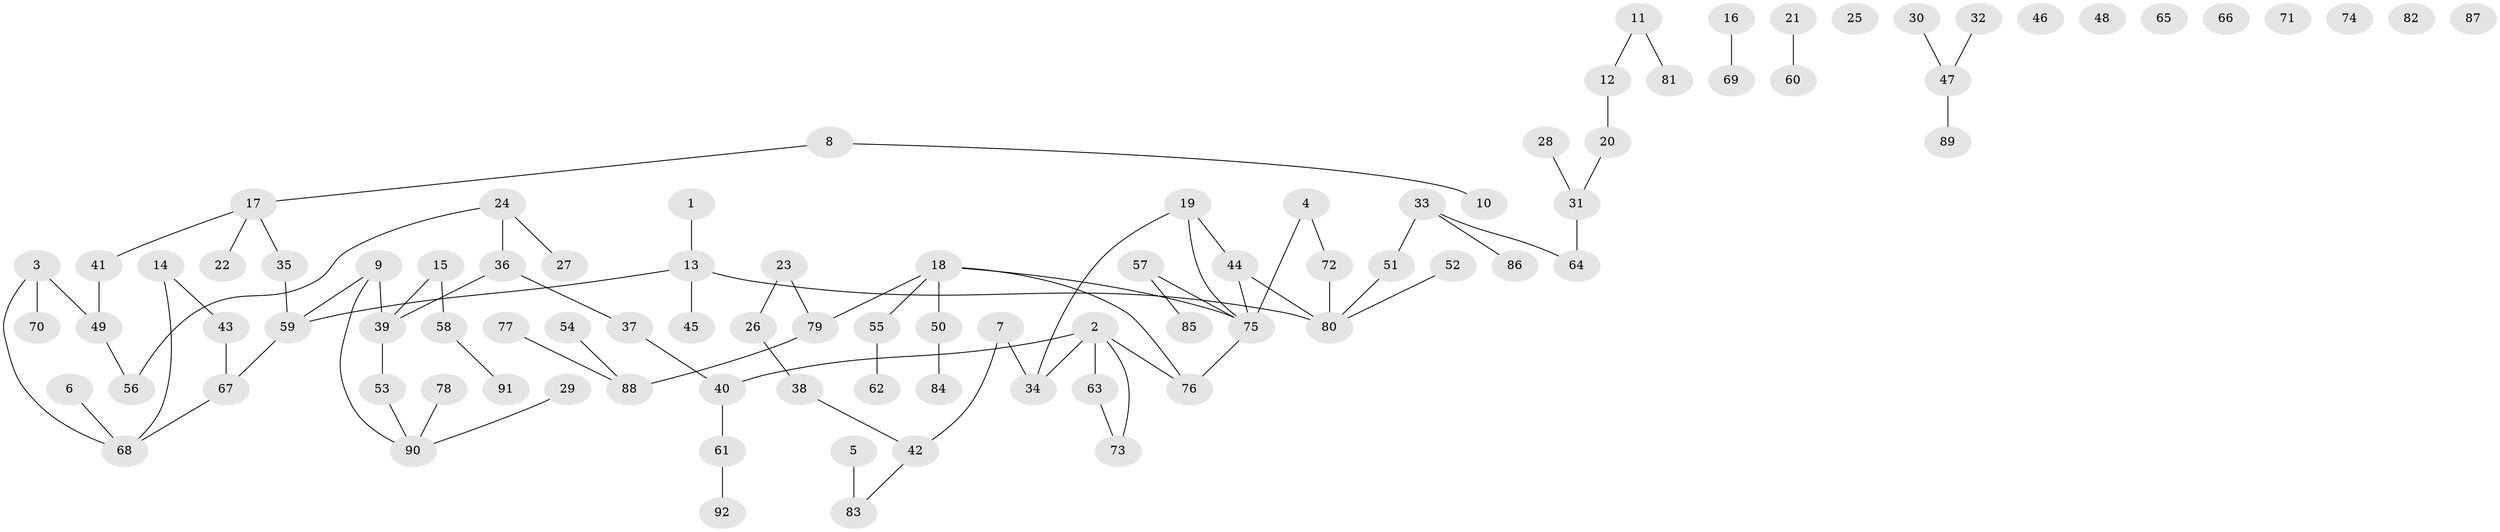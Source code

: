 // Generated by graph-tools (version 1.1) at 2025/39/03/09/25 04:39:15]
// undirected, 92 vertices, 90 edges
graph export_dot {
graph [start="1"]
  node [color=gray90,style=filled];
  1;
  2;
  3;
  4;
  5;
  6;
  7;
  8;
  9;
  10;
  11;
  12;
  13;
  14;
  15;
  16;
  17;
  18;
  19;
  20;
  21;
  22;
  23;
  24;
  25;
  26;
  27;
  28;
  29;
  30;
  31;
  32;
  33;
  34;
  35;
  36;
  37;
  38;
  39;
  40;
  41;
  42;
  43;
  44;
  45;
  46;
  47;
  48;
  49;
  50;
  51;
  52;
  53;
  54;
  55;
  56;
  57;
  58;
  59;
  60;
  61;
  62;
  63;
  64;
  65;
  66;
  67;
  68;
  69;
  70;
  71;
  72;
  73;
  74;
  75;
  76;
  77;
  78;
  79;
  80;
  81;
  82;
  83;
  84;
  85;
  86;
  87;
  88;
  89;
  90;
  91;
  92;
  1 -- 13;
  2 -- 34;
  2 -- 40;
  2 -- 63;
  2 -- 73;
  2 -- 76;
  3 -- 49;
  3 -- 68;
  3 -- 70;
  4 -- 72;
  4 -- 75;
  5 -- 83;
  6 -- 68;
  7 -- 34;
  7 -- 42;
  8 -- 10;
  8 -- 17;
  9 -- 39;
  9 -- 59;
  9 -- 90;
  11 -- 12;
  11 -- 81;
  12 -- 20;
  13 -- 45;
  13 -- 59;
  13 -- 80;
  14 -- 43;
  14 -- 68;
  15 -- 39;
  15 -- 58;
  16 -- 69;
  17 -- 22;
  17 -- 35;
  17 -- 41;
  18 -- 50;
  18 -- 55;
  18 -- 75;
  18 -- 76;
  18 -- 79;
  19 -- 34;
  19 -- 44;
  19 -- 75;
  20 -- 31;
  21 -- 60;
  23 -- 26;
  23 -- 79;
  24 -- 27;
  24 -- 36;
  24 -- 56;
  26 -- 38;
  28 -- 31;
  29 -- 90;
  30 -- 47;
  31 -- 64;
  32 -- 47;
  33 -- 51;
  33 -- 64;
  33 -- 86;
  35 -- 59;
  36 -- 37;
  36 -- 39;
  37 -- 40;
  38 -- 42;
  39 -- 53;
  40 -- 61;
  41 -- 49;
  42 -- 83;
  43 -- 67;
  44 -- 75;
  44 -- 80;
  47 -- 89;
  49 -- 56;
  50 -- 84;
  51 -- 80;
  52 -- 80;
  53 -- 90;
  54 -- 88;
  55 -- 62;
  57 -- 75;
  57 -- 85;
  58 -- 91;
  59 -- 67;
  61 -- 92;
  63 -- 73;
  67 -- 68;
  72 -- 80;
  75 -- 76;
  77 -- 88;
  78 -- 90;
  79 -- 88;
}
